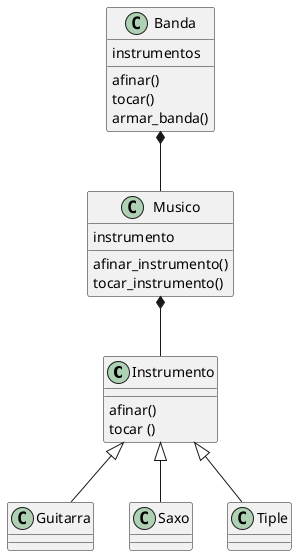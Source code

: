 @startuml
Instrumento<|--Guitarra
Instrumento<|--Saxo 
Instrumento<|--Tiple
Musico *-- Instrumento
Banda *-- Musico
Instrumento : afinar()
Instrumento : tocar ()
Musico : instrumento 
Musico : afinar_instrumento()
Musico : tocar_instrumento()
Banda : instrumentos
Banda : afinar()
Banda : tocar()
Banda : armar_banda()
@enduml
